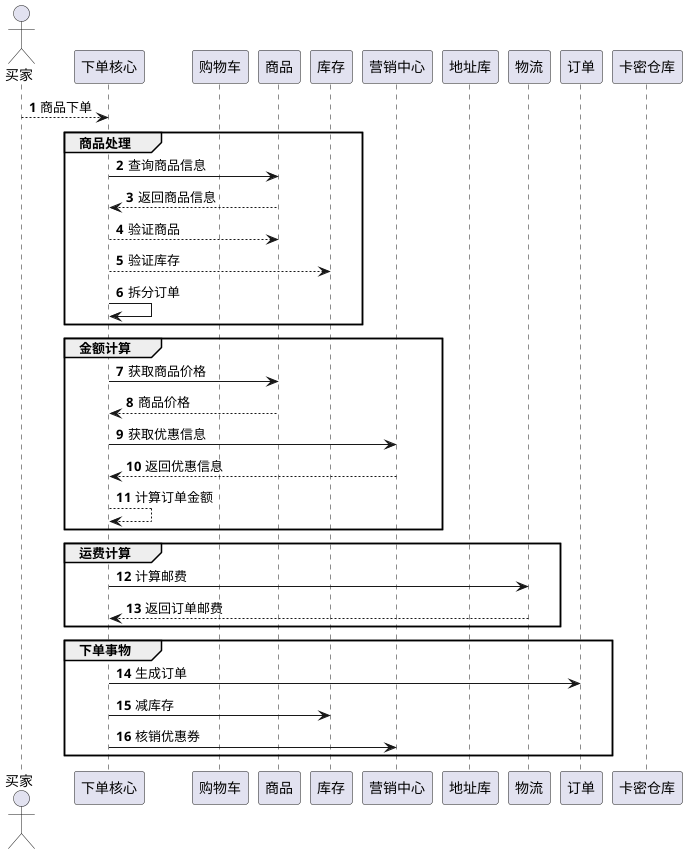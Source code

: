 @startuml
'https://plantuml.com/sequence-diagram

autonumber

actor 买家

participant 下单核心

participant 购物车

participant 商品

participant 库存

participant 营销中心

participant 地址库

participant 物流

participant 订单

participant 卡密仓库








买家 --> 下单核心: 商品下单

group 商品处理
下单核心 -> 商品: 查询商品信息
商品 --> 下单核心: 返回商品信息

下单核心 --> 商品: 验证商品
下单核心 --> 库存: 验证库存

下单核心 -> 下单核心: 拆分订单

end


group 金额计算

下单核心-> 商品: 获取商品价格

商品 --> 下单核心: 商品价格



下单核心 -> 营销中心: 获取优惠信息

营销中心 --> 下单核心: 返回优惠信息

下单核心 --> 下单核心: 计算订单金额
end

group 运费计算

下单核心 -> 物流 : 计算邮费

物流 --> 下单核心: 返回订单邮费
end



group 下单事物
下单核心-> 订单: 生成订单

下单核心-> 库存: 减库存

下单核心-> 营销中心: 核销优惠券
end











@enduml
